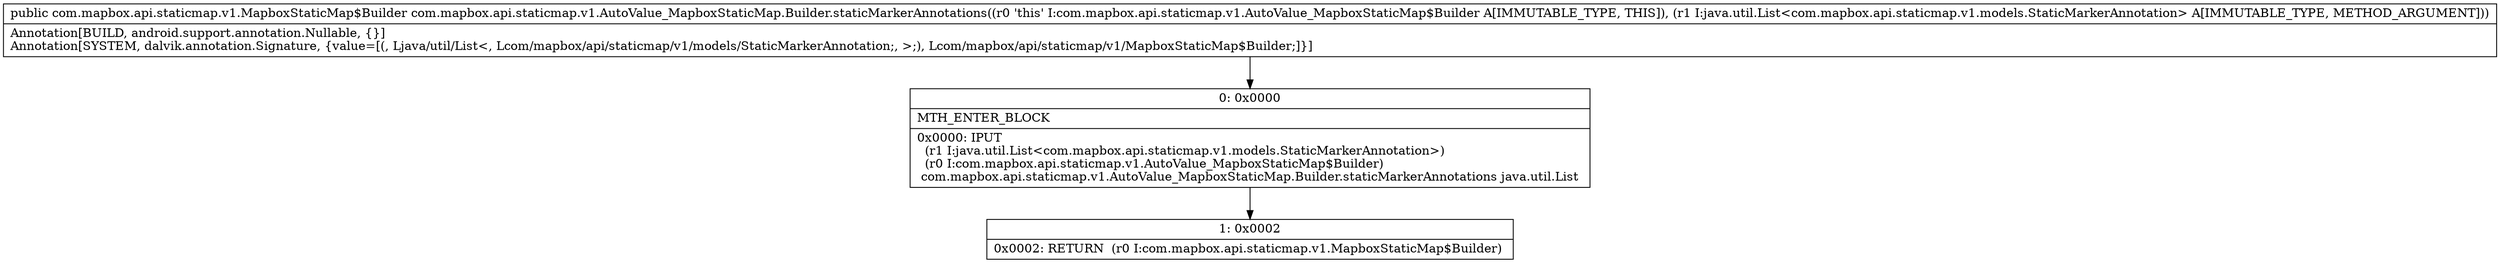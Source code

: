 digraph "CFG forcom.mapbox.api.staticmap.v1.AutoValue_MapboxStaticMap.Builder.staticMarkerAnnotations(Ljava\/util\/List;)Lcom\/mapbox\/api\/staticmap\/v1\/MapboxStaticMap$Builder;" {
Node_0 [shape=record,label="{0\:\ 0x0000|MTH_ENTER_BLOCK\l|0x0000: IPUT  \l  (r1 I:java.util.List\<com.mapbox.api.staticmap.v1.models.StaticMarkerAnnotation\>)\l  (r0 I:com.mapbox.api.staticmap.v1.AutoValue_MapboxStaticMap$Builder)\l com.mapbox.api.staticmap.v1.AutoValue_MapboxStaticMap.Builder.staticMarkerAnnotations java.util.List \l}"];
Node_1 [shape=record,label="{1\:\ 0x0002|0x0002: RETURN  (r0 I:com.mapbox.api.staticmap.v1.MapboxStaticMap$Builder) \l}"];
MethodNode[shape=record,label="{public com.mapbox.api.staticmap.v1.MapboxStaticMap$Builder com.mapbox.api.staticmap.v1.AutoValue_MapboxStaticMap.Builder.staticMarkerAnnotations((r0 'this' I:com.mapbox.api.staticmap.v1.AutoValue_MapboxStaticMap$Builder A[IMMUTABLE_TYPE, THIS]), (r1 I:java.util.List\<com.mapbox.api.staticmap.v1.models.StaticMarkerAnnotation\> A[IMMUTABLE_TYPE, METHOD_ARGUMENT]))  | Annotation[BUILD, android.support.annotation.Nullable, \{\}]\lAnnotation[SYSTEM, dalvik.annotation.Signature, \{value=[(, Ljava\/util\/List\<, Lcom\/mapbox\/api\/staticmap\/v1\/models\/StaticMarkerAnnotation;, \>;), Lcom\/mapbox\/api\/staticmap\/v1\/MapboxStaticMap$Builder;]\}]\l}"];
MethodNode -> Node_0;
Node_0 -> Node_1;
}

